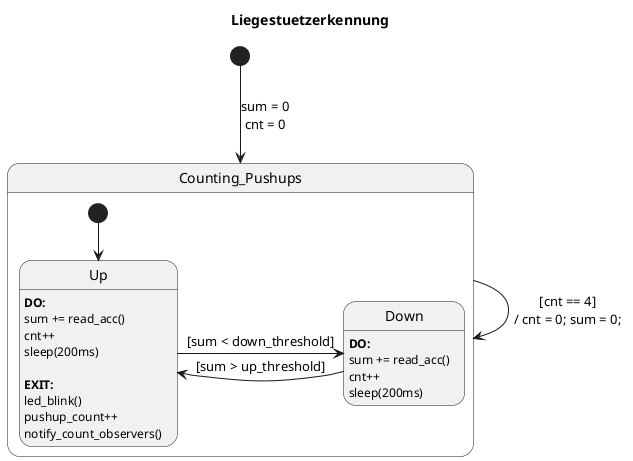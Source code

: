 @startuml Liegestuetzerkennung
title Liegestuetzerkennung
[*] --> Counting_Pushups: sum = 0\ncnt = 0
state Counting_Pushups {
    [*] --> Up
    Up: **DO:**\nsum += read_acc()\ncnt++\nsleep(200ms)\n\n**EXIT:**\nled_blink()\npushup_count++\nnotify_count_observers()
    Down: **DO:**\nsum += read_acc()\ncnt++\nsleep(200ms)
    Up -r-> Down: [sum < down_threshold]
    Down -l-> Up: [sum > up_threshold]
}
Counting_Pushups --> Counting_Pushups: [cnt == 4]\n/ cnt = 0; sum = 0;
@enduml
